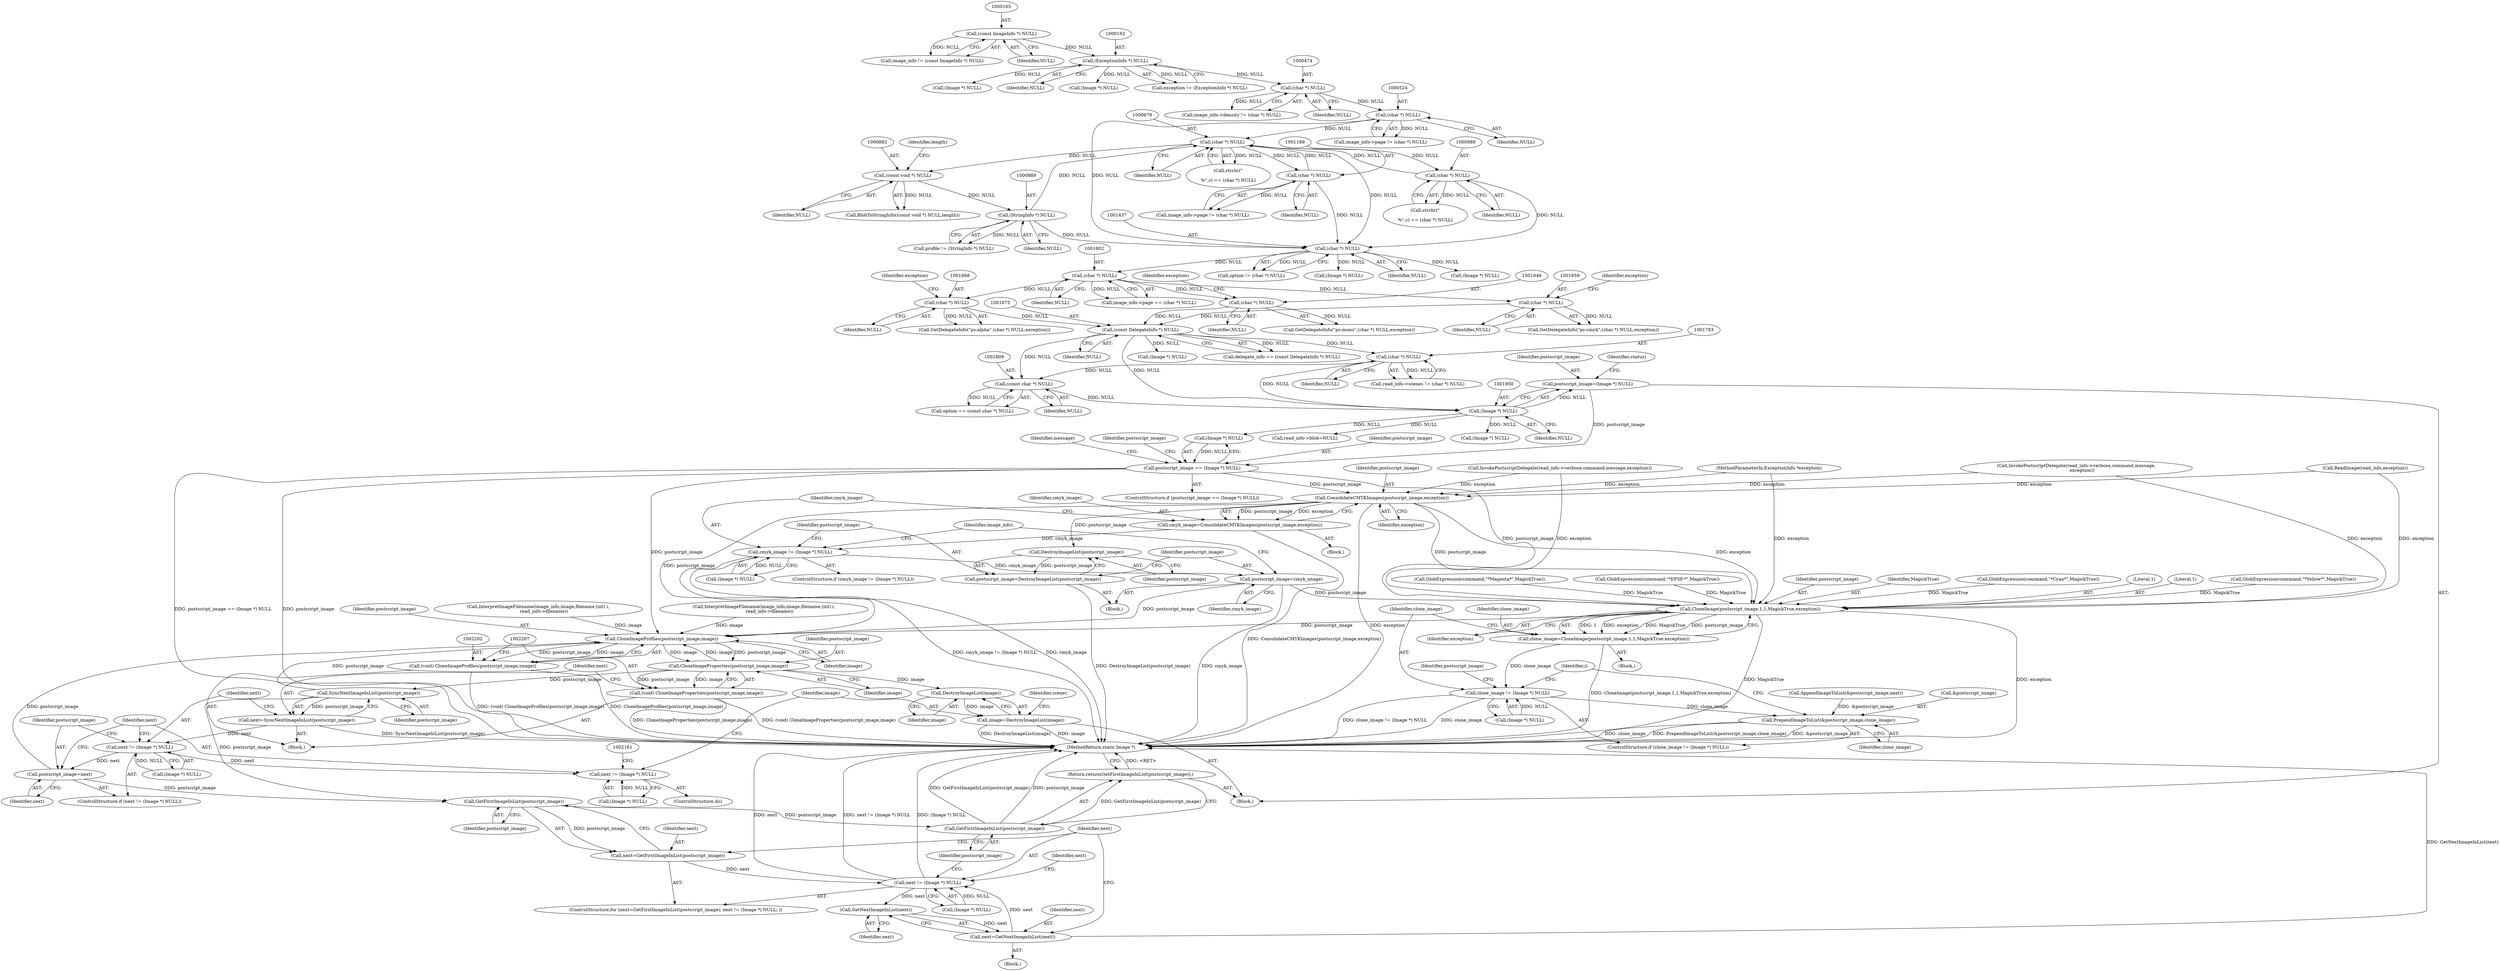 digraph "0_ImageMagick_8598a497e2d1f556a34458cf54b40ba40674734c@pointer" {
"1001947" [label="(Call,postscript_image=(Image *) NULL)"];
"1001949" [label="(Call,(Image *) NULL)"];
"1001808" [label="(Call,(const char *) NULL)"];
"1001674" [label="(Call,(const DelegateInfo *) NULL)"];
"1001658" [label="(Call,(char *) NULL)"];
"1001601" [label="(Call,(char *) NULL)"];
"1001436" [label="(Call,(char *) NULL)"];
"1000523" [label="(Call,(char *) NULL)"];
"1000473" [label="(Call,(char *) NULL)"];
"1000191" [label="(Call,(ExceptionInfo *) NULL)"];
"1000164" [label="(Call,(const ImageInfo *) NULL)"];
"1000678" [label="(Call,(char *) NULL)"];
"1000888" [label="(Call,(StringInfo *) NULL)"];
"1000881" [label="(Call,(const void *) NULL)"];
"1001188" [label="(Call,(char *) NULL)"];
"1000987" [label="(Call,(char *) NULL)"];
"1001667" [label="(Call,(char *) NULL)"];
"1001645" [label="(Call,(char *) NULL)"];
"1001782" [label="(Call,(char *) NULL)"];
"1002060" [label="(Call,postscript_image == (Image *) NULL)"];
"1002100" [label="(Call,ConsolidateCMYKImages(postscript_image,exception))"];
"1002098" [label="(Call,cmyk_image=ConsolidateCMYKImages(postscript_image,exception))"];
"1002104" [label="(Call,cmyk_image != (Image *) NULL)"];
"1002114" [label="(Call,postscript_image=cmyk_image)"];
"1002142" [label="(Call,CloneImage(postscript_image,1,1,MagickTrue,exception))"];
"1002140" [label="(Call,clone_image=CloneImage(postscript_image,1,1,MagickTrue,exception))"];
"1002149" [label="(Call,clone_image != (Image *) NULL)"];
"1002154" [label="(Call,PrependImageToList(&postscript_image,clone_image))"];
"1002203" [label="(Call,CloneImageProfiles(postscript_image,image))"];
"1002201" [label="(Call,(void) CloneImageProfiles(postscript_image,image))"];
"1002208" [label="(Call,CloneImageProperties(postscript_image,image))"];
"1002206" [label="(Call,(void) CloneImageProperties(postscript_image,image))"];
"1002213" [label="(Call,SyncNextImageInList(postscript_image))"];
"1002211" [label="(Call,next=SyncNextImageInList(postscript_image))"];
"1002216" [label="(Call,next != (Image *) NULL)"];
"1002221" [label="(Call,postscript_image=next)"];
"1002239" [label="(Call,GetFirstImageInList(postscript_image))"];
"1002237" [label="(Call,next=GetFirstImageInList(postscript_image))"];
"1002241" [label="(Call,next != (Image *) NULL)"];
"1002255" [label="(Call,GetNextImageInList(next))"];
"1002253" [label="(Call,next=GetNextImageInList(next))"];
"1002258" [label="(Call,GetFirstImageInList(postscript_image))"];
"1002257" [label="(Return,return(GetFirstImageInList(postscript_image));)"];
"1002224" [label="(Call,next != (Image *) NULL)"];
"1002231" [label="(Call,DestroyImageList(image))"];
"1002229" [label="(Call,image=DestroyImageList(image))"];
"1002112" [label="(Call,DestroyImageList(postscript_image))"];
"1002110" [label="(Call,postscript_image=DestroyImageList(postscript_image))"];
"1001660" [label="(Identifier,NULL)"];
"1001999" [label="(Call,InterpretImageFilename(image_info,image,filename,(int) i,\n        read_info->filename))"];
"1002101" [label="(Identifier,postscript_image)"];
"1000221" [label="(Call,(Image *) NULL)"];
"1002114" [label="(Call,postscript_image=cmyk_image)"];
"1000744" [label="(Call,GlobExpression(command,\"*EPSF-*\",MagickTrue))"];
"1001778" [label="(Call,read_info->scenes != (char *) NULL)"];
"1002103" [label="(ControlStructure,if (cmyk_image != (Image *) NULL))"];
"1002098" [label="(Call,cmyk_image=ConsolidateCMYKImages(postscript_image,exception))"];
"1002112" [label="(Call,DestroyImageList(postscript_image))"];
"1002214" [label="(Identifier,postscript_image)"];
"1000989" [label="(Identifier,NULL)"];
"1001670" [label="(Identifier,exception)"];
"1002105" [label="(Identifier,cmyk_image)"];
"1002159" [label="(Block,)"];
"1001434" [label="(Call,option != (char *) NULL)"];
"1000193" [label="(Identifier,NULL)"];
"1002061" [label="(Identifier,postscript_image)"];
"1002139" [label="(Block,)"];
"1002240" [label="(Identifier,postscript_image)"];
"1000680" [label="(Identifier,NULL)"];
"1000519" [label="(Call,image_info->page != (char *) NULL)"];
"1002216" [label="(Call,next != (Image *) NULL)"];
"1000469" [label="(Call,image_info->density != (char *) NULL)"];
"1001656" [label="(Call,GetDelegateInfo(\"ps:cmyk\",(char *) NULL,exception))"];
"1002155" [label="(Call,&postscript_image)"];
"1000525" [label="(Identifier,NULL)"];
"1001676" [label="(Identifier,NULL)"];
"1001603" [label="(Identifier,NULL)"];
"1000118" [label="(MethodParameterIn,ExceptionInfo *exception)"];
"1001965" [label="(Call,InterpretImageFilename(image_info,image,filename,(int) i,\n        read_info->filename))"];
"1002223" [label="(Identifier,next)"];
"1002142" [label="(Call,CloneImage(postscript_image,1,1,MagickTrue,exception))"];
"1000162" [label="(Call,image_info != (const ImageInfo *) NULL)"];
"1001782" [label="(Call,(char *) NULL)"];
"1002029" [label="(Call,ReadImage(read_info,exception))"];
"1001665" [label="(Call,GetDelegateInfo(\"ps:alpha\",(char *) NULL,exception))"];
"1002242" [label="(Identifier,next)"];
"1002254" [label="(Identifier,next)"];
"1002102" [label="(Identifier,exception)"];
"1002110" [label="(Call,postscript_image=DestroyImageList(postscript_image))"];
"1002096" [label="(Block,)"];
"1001687" [label="(Call,(Image *) NULL)"];
"1001810" [label="(Identifier,NULL)"];
"1002211" [label="(Call,next=SyncNextImageInList(postscript_image))"];
"1000987" [label="(Call,(char *) NULL)"];
"1000523" [label="(Call,(char *) NULL)"];
"1002113" [label="(Identifier,postscript_image)"];
"1001601" [label="(Call,(char *) NULL)"];
"1000886" [label="(Call,profile != (StringInfo *) NULL)"];
"1001667" [label="(Call,(char *) NULL)"];
"1001658" [label="(Call,(char *) NULL)"];
"1001190" [label="(Identifier,NULL)"];
"1000983" [label="(Call,strchr(\"\n\r%\",c) == (char *) NULL)"];
"1002116" [label="(Identifier,cmyk_image)"];
"1002259" [label="(Identifier,postscript_image)"];
"1001485" [label="(Call,(Image *) NULL)"];
"1002246" [label="(Block,)"];
"1002138" [label="(Identifier,i)"];
"1002143" [label="(Identifier,postscript_image)"];
"1000883" [label="(Identifier,NULL)"];
"1002158" [label="(ControlStructure,do)"];
"1002230" [label="(Identifier,image)"];
"1002222" [label="(Identifier,postscript_image)"];
"1000191" [label="(Call,(ExceptionInfo *) NULL)"];
"1000884" [label="(Identifier,length)"];
"1001951" [label="(Identifier,NULL)"];
"1000678" [label="(Call,(char *) NULL)"];
"1002115" [label="(Identifier,postscript_image)"];
"1002140" [label="(Call,clone_image=CloneImage(postscript_image,1,1,MagickTrue,exception))"];
"1000164" [label="(Call,(const ImageInfo *) NULL)"];
"1002258" [label="(Call,GetFirstImageInList(postscript_image))"];
"1000674" [label="(Call,strchr(\"\n\r%\",c) == (char *) NULL)"];
"1000473" [label="(Call,(char *) NULL)"];
"1001669" [label="(Identifier,NULL)"];
"1002238" [label="(Identifier,next)"];
"1002157" [label="(Identifier,clone_image)"];
"1002257" [label="(Return,return(GetFirstImageInList(postscript_image));)"];
"1000888" [label="(Call,(StringInfo *) NULL)"];
"1002147" [label="(Identifier,exception)"];
"1000890" [label="(Identifier,NULL)"];
"1002255" [label="(Call,GetNextImageInList(next))"];
"1002241" [label="(Call,next != (Image *) NULL)"];
"1001645" [label="(Call,(char *) NULL)"];
"1001647" [label="(Identifier,NULL)"];
"1002218" [label="(Call,(Image *) NULL)"];
"1001948" [label="(Identifier,postscript_image)"];
"1002146" [label="(Identifier,MagickTrue)"];
"1002069" [label="(Identifier,message)"];
"1001045" [label="(Call,GlobExpression(command,\"*Cyan*\",MagickTrue))"];
"1002231" [label="(Call,DestroyImageList(image))"];
"1002215" [label="(ControlStructure,if (next != (Image *) NULL))"];
"1002217" [label="(Identifier,next)"];
"1001643" [label="(Call,GetDelegateInfo(\"ps:mono\",(char *) NULL,exception))"];
"1002239" [label="(Call,GetFirstImageInList(postscript_image))"];
"1001895" [label="(Call,InvokePostscriptDelegate(read_info->verbose,command,message,exception))"];
"1002249" [label="(Identifier,next)"];
"1002106" [label="(Call,(Image *) NULL)"];
"1002237" [label="(Call,next=GetFirstImageInList(postscript_image))"];
"1001808" [label="(Call,(const char *) NULL)"];
"1001672" [label="(Call,delegate_info == (const DelegateInfo *) NULL)"];
"1002256" [label="(Identifier,next)"];
"1002156" [label="(Identifier,postscript_image)"];
"1000248" [label="(Call,(Image *) NULL)"];
"1000880" [label="(Call,BlobToStringInfo((const void *) NULL,length))"];
"1002201" [label="(Call,(void) CloneImageProfiles(postscript_image,image))"];
"1000189" [label="(Call,exception != (ExceptionInfo *) NULL)"];
"1002059" [label="(ControlStructure,if (postscript_image == (Image *) NULL))"];
"1001947" [label="(Call,postscript_image=(Image *) NULL)"];
"1002111" [label="(Identifier,postscript_image)"];
"1002148" [label="(ControlStructure,if (clone_image != (Image *) NULL))"];
"1002229" [label="(Call,image=DestroyImageList(image))"];
"1002144" [label="(Literal,1)"];
"1002109" [label="(Block,)"];
"1002149" [label="(Call,clone_image != (Image *) NULL)"];
"1002045" [label="(Call,AppendImageToList(&postscript_image,next))"];
"1002212" [label="(Identifier,next)"];
"1001436" [label="(Call,(char *) NULL)"];
"1002209" [label="(Identifier,postscript_image)"];
"1001674" [label="(Call,(const DelegateInfo *) NULL)"];
"1002092" [label="(Identifier,postscript_image)"];
"1002236" [label="(ControlStructure,for (next=GetFirstImageInList(postscript_image); next != (Image *) NULL; ))"];
"1001438" [label="(Identifier,NULL)"];
"1001648" [label="(Identifier,exception)"];
"1002243" [label="(Call,(Image *) NULL)"];
"1000119" [label="(Block,)"];
"1002232" [label="(Identifier,image)"];
"1002145" [label="(Literal,1)"];
"1002210" [label="(Identifier,image)"];
"1002104" [label="(Call,cmyk_image != (Image *) NULL)"];
"1000881" [label="(Call,(const void *) NULL)"];
"1001806" [label="(Call,option == (const char *) NULL)"];
"1002017" [label="(Call,read_info->blob=NULL)"];
"1002204" [label="(Identifier,postscript_image)"];
"1002151" [label="(Call,(Image *) NULL)"];
"1002205" [label="(Identifier,image)"];
"1000166" [label="(Identifier,NULL)"];
"1001954" [label="(Identifier,status)"];
"1002154" [label="(Call,PrependImageToList(&postscript_image,clone_image))"];
"1002203" [label="(Call,CloneImageProfiles(postscript_image,image))"];
"1001661" [label="(Identifier,exception)"];
"1001058" [label="(Call,GlobExpression(command,\"*Yellow*\",MagickTrue))"];
"1002206" [label="(Call,(void) CloneImageProperties(postscript_image,image))"];
"1002226" [label="(Call,(Image *) NULL)"];
"1002100" [label="(Call,ConsolidateCMYKImages(postscript_image,exception))"];
"1002062" [label="(Call,(Image *) NULL)"];
"1002253" [label="(Call,next=GetNextImageInList(next))"];
"1002224" [label="(Call,next != (Image *) NULL)"];
"1000475" [label="(Identifier,NULL)"];
"1001578" [label="(Call,(Image *) NULL)"];
"1002060" [label="(Call,postscript_image == (Image *) NULL)"];
"1001597" [label="(Call,image_info->page == (char *) NULL)"];
"1002208" [label="(Call,CloneImageProperties(postscript_image,image))"];
"1002120" [label="(Identifier,image_info)"];
"1001949" [label="(Call,(Image *) NULL)"];
"1002260" [label="(MethodReturn,static Image *)"];
"1002150" [label="(Identifier,clone_image)"];
"1002213" [label="(Call,SyncNextImageInList(postscript_image))"];
"1001784" [label="(Identifier,NULL)"];
"1002041" [label="(Call,(Image *) NULL)"];
"1001932" [label="(Call,InvokePostscriptDelegate(read_info->verbose,command,message,\n        exception))"];
"1002221" [label="(Call,postscript_image=next)"];
"1002099" [label="(Identifier,cmyk_image)"];
"1002234" [label="(Identifier,scene)"];
"1001188" [label="(Call,(char *) NULL)"];
"1001184" [label="(Call,image_info->page != (char *) NULL)"];
"1001052" [label="(Call,GlobExpression(command,\"*Magenta*\",MagickTrue))"];
"1002225" [label="(Identifier,next)"];
"1002141" [label="(Identifier,clone_image)"];
"1001947" -> "1000119"  [label="AST: "];
"1001947" -> "1001949"  [label="CFG: "];
"1001948" -> "1001947"  [label="AST: "];
"1001949" -> "1001947"  [label="AST: "];
"1001954" -> "1001947"  [label="CFG: "];
"1001949" -> "1001947"  [label="DDG: NULL"];
"1001947" -> "1002060"  [label="DDG: postscript_image"];
"1001949" -> "1001951"  [label="CFG: "];
"1001950" -> "1001949"  [label="AST: "];
"1001951" -> "1001949"  [label="AST: "];
"1001808" -> "1001949"  [label="DDG: NULL"];
"1001674" -> "1001949"  [label="DDG: NULL"];
"1001782" -> "1001949"  [label="DDG: NULL"];
"1001949" -> "1002017"  [label="DDG: NULL"];
"1001949" -> "1002041"  [label="DDG: NULL"];
"1001949" -> "1002062"  [label="DDG: NULL"];
"1001808" -> "1001806"  [label="AST: "];
"1001808" -> "1001810"  [label="CFG: "];
"1001809" -> "1001808"  [label="AST: "];
"1001810" -> "1001808"  [label="AST: "];
"1001806" -> "1001808"  [label="CFG: "];
"1001808" -> "1001806"  [label="DDG: NULL"];
"1001674" -> "1001808"  [label="DDG: NULL"];
"1001782" -> "1001808"  [label="DDG: NULL"];
"1001674" -> "1001672"  [label="AST: "];
"1001674" -> "1001676"  [label="CFG: "];
"1001675" -> "1001674"  [label="AST: "];
"1001676" -> "1001674"  [label="AST: "];
"1001672" -> "1001674"  [label="CFG: "];
"1001674" -> "1001672"  [label="DDG: NULL"];
"1001658" -> "1001674"  [label="DDG: NULL"];
"1001667" -> "1001674"  [label="DDG: NULL"];
"1001645" -> "1001674"  [label="DDG: NULL"];
"1001674" -> "1001687"  [label="DDG: NULL"];
"1001674" -> "1001782"  [label="DDG: NULL"];
"1001658" -> "1001656"  [label="AST: "];
"1001658" -> "1001660"  [label="CFG: "];
"1001659" -> "1001658"  [label="AST: "];
"1001660" -> "1001658"  [label="AST: "];
"1001661" -> "1001658"  [label="CFG: "];
"1001658" -> "1001656"  [label="DDG: NULL"];
"1001601" -> "1001658"  [label="DDG: NULL"];
"1001601" -> "1001597"  [label="AST: "];
"1001601" -> "1001603"  [label="CFG: "];
"1001602" -> "1001601"  [label="AST: "];
"1001603" -> "1001601"  [label="AST: "];
"1001597" -> "1001601"  [label="CFG: "];
"1001601" -> "1001597"  [label="DDG: NULL"];
"1001436" -> "1001601"  [label="DDG: NULL"];
"1001601" -> "1001645"  [label="DDG: NULL"];
"1001601" -> "1001667"  [label="DDG: NULL"];
"1001436" -> "1001434"  [label="AST: "];
"1001436" -> "1001438"  [label="CFG: "];
"1001437" -> "1001436"  [label="AST: "];
"1001438" -> "1001436"  [label="AST: "];
"1001434" -> "1001436"  [label="CFG: "];
"1001436" -> "1001434"  [label="DDG: NULL"];
"1000523" -> "1001436"  [label="DDG: NULL"];
"1000678" -> "1001436"  [label="DDG: NULL"];
"1000888" -> "1001436"  [label="DDG: NULL"];
"1001188" -> "1001436"  [label="DDG: NULL"];
"1000987" -> "1001436"  [label="DDG: NULL"];
"1001436" -> "1001485"  [label="DDG: NULL"];
"1001436" -> "1001578"  [label="DDG: NULL"];
"1000523" -> "1000519"  [label="AST: "];
"1000523" -> "1000525"  [label="CFG: "];
"1000524" -> "1000523"  [label="AST: "];
"1000525" -> "1000523"  [label="AST: "];
"1000519" -> "1000523"  [label="CFG: "];
"1000523" -> "1000519"  [label="DDG: NULL"];
"1000473" -> "1000523"  [label="DDG: NULL"];
"1000523" -> "1000678"  [label="DDG: NULL"];
"1000473" -> "1000469"  [label="AST: "];
"1000473" -> "1000475"  [label="CFG: "];
"1000474" -> "1000473"  [label="AST: "];
"1000475" -> "1000473"  [label="AST: "];
"1000469" -> "1000473"  [label="CFG: "];
"1000473" -> "1000469"  [label="DDG: NULL"];
"1000191" -> "1000473"  [label="DDG: NULL"];
"1000191" -> "1000189"  [label="AST: "];
"1000191" -> "1000193"  [label="CFG: "];
"1000192" -> "1000191"  [label="AST: "];
"1000193" -> "1000191"  [label="AST: "];
"1000189" -> "1000191"  [label="CFG: "];
"1000191" -> "1000189"  [label="DDG: NULL"];
"1000164" -> "1000191"  [label="DDG: NULL"];
"1000191" -> "1000221"  [label="DDG: NULL"];
"1000191" -> "1000248"  [label="DDG: NULL"];
"1000164" -> "1000162"  [label="AST: "];
"1000164" -> "1000166"  [label="CFG: "];
"1000165" -> "1000164"  [label="AST: "];
"1000166" -> "1000164"  [label="AST: "];
"1000162" -> "1000164"  [label="CFG: "];
"1000164" -> "1000162"  [label="DDG: NULL"];
"1000678" -> "1000674"  [label="AST: "];
"1000678" -> "1000680"  [label="CFG: "];
"1000679" -> "1000678"  [label="AST: "];
"1000680" -> "1000678"  [label="AST: "];
"1000674" -> "1000678"  [label="CFG: "];
"1000678" -> "1000674"  [label="DDG: NULL"];
"1000888" -> "1000678"  [label="DDG: NULL"];
"1001188" -> "1000678"  [label="DDG: NULL"];
"1000987" -> "1000678"  [label="DDG: NULL"];
"1000678" -> "1000881"  [label="DDG: NULL"];
"1000678" -> "1000987"  [label="DDG: NULL"];
"1000678" -> "1001188"  [label="DDG: NULL"];
"1000888" -> "1000886"  [label="AST: "];
"1000888" -> "1000890"  [label="CFG: "];
"1000889" -> "1000888"  [label="AST: "];
"1000890" -> "1000888"  [label="AST: "];
"1000886" -> "1000888"  [label="CFG: "];
"1000888" -> "1000886"  [label="DDG: NULL"];
"1000881" -> "1000888"  [label="DDG: NULL"];
"1000881" -> "1000880"  [label="AST: "];
"1000881" -> "1000883"  [label="CFG: "];
"1000882" -> "1000881"  [label="AST: "];
"1000883" -> "1000881"  [label="AST: "];
"1000884" -> "1000881"  [label="CFG: "];
"1000881" -> "1000880"  [label="DDG: NULL"];
"1001188" -> "1001184"  [label="AST: "];
"1001188" -> "1001190"  [label="CFG: "];
"1001189" -> "1001188"  [label="AST: "];
"1001190" -> "1001188"  [label="AST: "];
"1001184" -> "1001188"  [label="CFG: "];
"1001188" -> "1001184"  [label="DDG: NULL"];
"1000987" -> "1000983"  [label="AST: "];
"1000987" -> "1000989"  [label="CFG: "];
"1000988" -> "1000987"  [label="AST: "];
"1000989" -> "1000987"  [label="AST: "];
"1000983" -> "1000987"  [label="CFG: "];
"1000987" -> "1000983"  [label="DDG: NULL"];
"1001667" -> "1001665"  [label="AST: "];
"1001667" -> "1001669"  [label="CFG: "];
"1001668" -> "1001667"  [label="AST: "];
"1001669" -> "1001667"  [label="AST: "];
"1001670" -> "1001667"  [label="CFG: "];
"1001667" -> "1001665"  [label="DDG: NULL"];
"1001645" -> "1001643"  [label="AST: "];
"1001645" -> "1001647"  [label="CFG: "];
"1001646" -> "1001645"  [label="AST: "];
"1001647" -> "1001645"  [label="AST: "];
"1001648" -> "1001645"  [label="CFG: "];
"1001645" -> "1001643"  [label="DDG: NULL"];
"1001782" -> "1001778"  [label="AST: "];
"1001782" -> "1001784"  [label="CFG: "];
"1001783" -> "1001782"  [label="AST: "];
"1001784" -> "1001782"  [label="AST: "];
"1001778" -> "1001782"  [label="CFG: "];
"1001782" -> "1001778"  [label="DDG: NULL"];
"1002060" -> "1002059"  [label="AST: "];
"1002060" -> "1002062"  [label="CFG: "];
"1002061" -> "1002060"  [label="AST: "];
"1002062" -> "1002060"  [label="AST: "];
"1002069" -> "1002060"  [label="CFG: "];
"1002092" -> "1002060"  [label="CFG: "];
"1002060" -> "1002260"  [label="DDG: postscript_image == (Image *) NULL"];
"1002060" -> "1002260"  [label="DDG: postscript_image"];
"1002062" -> "1002060"  [label="DDG: NULL"];
"1002060" -> "1002100"  [label="DDG: postscript_image"];
"1002060" -> "1002142"  [label="DDG: postscript_image"];
"1002060" -> "1002203"  [label="DDG: postscript_image"];
"1002100" -> "1002098"  [label="AST: "];
"1002100" -> "1002102"  [label="CFG: "];
"1002101" -> "1002100"  [label="AST: "];
"1002102" -> "1002100"  [label="AST: "];
"1002098" -> "1002100"  [label="CFG: "];
"1002100" -> "1002260"  [label="DDG: exception"];
"1002100" -> "1002098"  [label="DDG: postscript_image"];
"1002100" -> "1002098"  [label="DDG: exception"];
"1002029" -> "1002100"  [label="DDG: exception"];
"1001895" -> "1002100"  [label="DDG: exception"];
"1001932" -> "1002100"  [label="DDG: exception"];
"1000118" -> "1002100"  [label="DDG: exception"];
"1002100" -> "1002112"  [label="DDG: postscript_image"];
"1002100" -> "1002142"  [label="DDG: postscript_image"];
"1002100" -> "1002142"  [label="DDG: exception"];
"1002100" -> "1002203"  [label="DDG: postscript_image"];
"1002098" -> "1002096"  [label="AST: "];
"1002099" -> "1002098"  [label="AST: "];
"1002105" -> "1002098"  [label="CFG: "];
"1002098" -> "1002260"  [label="DDG: ConsolidateCMYKImages(postscript_image,exception)"];
"1002098" -> "1002104"  [label="DDG: cmyk_image"];
"1002104" -> "1002103"  [label="AST: "];
"1002104" -> "1002106"  [label="CFG: "];
"1002105" -> "1002104"  [label="AST: "];
"1002106" -> "1002104"  [label="AST: "];
"1002111" -> "1002104"  [label="CFG: "];
"1002120" -> "1002104"  [label="CFG: "];
"1002104" -> "1002260"  [label="DDG: cmyk_image != (Image *) NULL"];
"1002104" -> "1002260"  [label="DDG: cmyk_image"];
"1002106" -> "1002104"  [label="DDG: NULL"];
"1002104" -> "1002114"  [label="DDG: cmyk_image"];
"1002114" -> "1002109"  [label="AST: "];
"1002114" -> "1002116"  [label="CFG: "];
"1002115" -> "1002114"  [label="AST: "];
"1002116" -> "1002114"  [label="AST: "];
"1002120" -> "1002114"  [label="CFG: "];
"1002114" -> "1002260"  [label="DDG: cmyk_image"];
"1002114" -> "1002142"  [label="DDG: postscript_image"];
"1002114" -> "1002203"  [label="DDG: postscript_image"];
"1002142" -> "1002140"  [label="AST: "];
"1002142" -> "1002147"  [label="CFG: "];
"1002143" -> "1002142"  [label="AST: "];
"1002144" -> "1002142"  [label="AST: "];
"1002145" -> "1002142"  [label="AST: "];
"1002146" -> "1002142"  [label="AST: "];
"1002147" -> "1002142"  [label="AST: "];
"1002140" -> "1002142"  [label="CFG: "];
"1002142" -> "1002260"  [label="DDG: MagickTrue"];
"1002142" -> "1002260"  [label="DDG: exception"];
"1002142" -> "1002140"  [label="DDG: 1"];
"1002142" -> "1002140"  [label="DDG: exception"];
"1002142" -> "1002140"  [label="DDG: MagickTrue"];
"1002142" -> "1002140"  [label="DDG: postscript_image"];
"1001052" -> "1002142"  [label="DDG: MagickTrue"];
"1000744" -> "1002142"  [label="DDG: MagickTrue"];
"1001045" -> "1002142"  [label="DDG: MagickTrue"];
"1001058" -> "1002142"  [label="DDG: MagickTrue"];
"1002029" -> "1002142"  [label="DDG: exception"];
"1001895" -> "1002142"  [label="DDG: exception"];
"1001932" -> "1002142"  [label="DDG: exception"];
"1000118" -> "1002142"  [label="DDG: exception"];
"1002142" -> "1002203"  [label="DDG: postscript_image"];
"1002140" -> "1002139"  [label="AST: "];
"1002141" -> "1002140"  [label="AST: "];
"1002150" -> "1002140"  [label="CFG: "];
"1002140" -> "1002260"  [label="DDG: CloneImage(postscript_image,1,1,MagickTrue,exception)"];
"1002140" -> "1002149"  [label="DDG: clone_image"];
"1002149" -> "1002148"  [label="AST: "];
"1002149" -> "1002151"  [label="CFG: "];
"1002150" -> "1002149"  [label="AST: "];
"1002151" -> "1002149"  [label="AST: "];
"1002156" -> "1002149"  [label="CFG: "];
"1002138" -> "1002149"  [label="CFG: "];
"1002149" -> "1002260"  [label="DDG: clone_image"];
"1002149" -> "1002260"  [label="DDG: clone_image != (Image *) NULL"];
"1002151" -> "1002149"  [label="DDG: NULL"];
"1002149" -> "1002154"  [label="DDG: clone_image"];
"1002154" -> "1002148"  [label="AST: "];
"1002154" -> "1002157"  [label="CFG: "];
"1002155" -> "1002154"  [label="AST: "];
"1002157" -> "1002154"  [label="AST: "];
"1002138" -> "1002154"  [label="CFG: "];
"1002154" -> "1002260"  [label="DDG: clone_image"];
"1002154" -> "1002260"  [label="DDG: PrependImageToList(&postscript_image,clone_image)"];
"1002154" -> "1002260"  [label="DDG: &postscript_image"];
"1002045" -> "1002154"  [label="DDG: &postscript_image"];
"1002203" -> "1002201"  [label="AST: "];
"1002203" -> "1002205"  [label="CFG: "];
"1002204" -> "1002203"  [label="AST: "];
"1002205" -> "1002203"  [label="AST: "];
"1002201" -> "1002203"  [label="CFG: "];
"1002203" -> "1002201"  [label="DDG: postscript_image"];
"1002203" -> "1002201"  [label="DDG: image"];
"1002221" -> "1002203"  [label="DDG: postscript_image"];
"1002213" -> "1002203"  [label="DDG: postscript_image"];
"1001999" -> "1002203"  [label="DDG: image"];
"1002208" -> "1002203"  [label="DDG: image"];
"1001965" -> "1002203"  [label="DDG: image"];
"1002203" -> "1002208"  [label="DDG: postscript_image"];
"1002203" -> "1002208"  [label="DDG: image"];
"1002201" -> "1002159"  [label="AST: "];
"1002202" -> "1002201"  [label="AST: "];
"1002207" -> "1002201"  [label="CFG: "];
"1002201" -> "1002260"  [label="DDG: (void) CloneImageProfiles(postscript_image,image)"];
"1002201" -> "1002260"  [label="DDG: CloneImageProfiles(postscript_image,image)"];
"1002208" -> "1002206"  [label="AST: "];
"1002208" -> "1002210"  [label="CFG: "];
"1002209" -> "1002208"  [label="AST: "];
"1002210" -> "1002208"  [label="AST: "];
"1002206" -> "1002208"  [label="CFG: "];
"1002208" -> "1002206"  [label="DDG: postscript_image"];
"1002208" -> "1002206"  [label="DDG: image"];
"1002208" -> "1002213"  [label="DDG: postscript_image"];
"1002208" -> "1002231"  [label="DDG: image"];
"1002206" -> "1002159"  [label="AST: "];
"1002207" -> "1002206"  [label="AST: "];
"1002212" -> "1002206"  [label="CFG: "];
"1002206" -> "1002260"  [label="DDG: CloneImageProperties(postscript_image,image)"];
"1002206" -> "1002260"  [label="DDG: (void) CloneImageProperties(postscript_image,image)"];
"1002213" -> "1002211"  [label="AST: "];
"1002213" -> "1002214"  [label="CFG: "];
"1002214" -> "1002213"  [label="AST: "];
"1002211" -> "1002213"  [label="CFG: "];
"1002213" -> "1002211"  [label="DDG: postscript_image"];
"1002213" -> "1002239"  [label="DDG: postscript_image"];
"1002211" -> "1002159"  [label="AST: "];
"1002212" -> "1002211"  [label="AST: "];
"1002217" -> "1002211"  [label="CFG: "];
"1002211" -> "1002260"  [label="DDG: SyncNextImageInList(postscript_image)"];
"1002211" -> "1002216"  [label="DDG: next"];
"1002216" -> "1002215"  [label="AST: "];
"1002216" -> "1002218"  [label="CFG: "];
"1002217" -> "1002216"  [label="AST: "];
"1002218" -> "1002216"  [label="AST: "];
"1002225" -> "1002216"  [label="CFG: "];
"1002222" -> "1002216"  [label="CFG: "];
"1002218" -> "1002216"  [label="DDG: NULL"];
"1002216" -> "1002221"  [label="DDG: next"];
"1002216" -> "1002224"  [label="DDG: next"];
"1002221" -> "1002215"  [label="AST: "];
"1002221" -> "1002223"  [label="CFG: "];
"1002222" -> "1002221"  [label="AST: "];
"1002223" -> "1002221"  [label="AST: "];
"1002225" -> "1002221"  [label="CFG: "];
"1002221" -> "1002239"  [label="DDG: postscript_image"];
"1002239" -> "1002237"  [label="AST: "];
"1002239" -> "1002240"  [label="CFG: "];
"1002240" -> "1002239"  [label="AST: "];
"1002237" -> "1002239"  [label="CFG: "];
"1002239" -> "1002237"  [label="DDG: postscript_image"];
"1002239" -> "1002258"  [label="DDG: postscript_image"];
"1002237" -> "1002236"  [label="AST: "];
"1002238" -> "1002237"  [label="AST: "];
"1002242" -> "1002237"  [label="CFG: "];
"1002237" -> "1002241"  [label="DDG: next"];
"1002241" -> "1002236"  [label="AST: "];
"1002241" -> "1002243"  [label="CFG: "];
"1002242" -> "1002241"  [label="AST: "];
"1002243" -> "1002241"  [label="AST: "];
"1002249" -> "1002241"  [label="CFG: "];
"1002259" -> "1002241"  [label="CFG: "];
"1002241" -> "1002260"  [label="DDG: next"];
"1002241" -> "1002260"  [label="DDG: next != (Image *) NULL"];
"1002241" -> "1002260"  [label="DDG: (Image *) NULL"];
"1002253" -> "1002241"  [label="DDG: next"];
"1002243" -> "1002241"  [label="DDG: NULL"];
"1002241" -> "1002255"  [label="DDG: next"];
"1002255" -> "1002253"  [label="AST: "];
"1002255" -> "1002256"  [label="CFG: "];
"1002256" -> "1002255"  [label="AST: "];
"1002253" -> "1002255"  [label="CFG: "];
"1002255" -> "1002253"  [label="DDG: next"];
"1002253" -> "1002246"  [label="AST: "];
"1002254" -> "1002253"  [label="AST: "];
"1002242" -> "1002253"  [label="CFG: "];
"1002253" -> "1002260"  [label="DDG: GetNextImageInList(next)"];
"1002258" -> "1002257"  [label="AST: "];
"1002258" -> "1002259"  [label="CFG: "];
"1002259" -> "1002258"  [label="AST: "];
"1002257" -> "1002258"  [label="CFG: "];
"1002258" -> "1002260"  [label="DDG: GetFirstImageInList(postscript_image)"];
"1002258" -> "1002260"  [label="DDG: postscript_image"];
"1002258" -> "1002257"  [label="DDG: GetFirstImageInList(postscript_image)"];
"1002257" -> "1000119"  [label="AST: "];
"1002260" -> "1002257"  [label="CFG: "];
"1002257" -> "1002260"  [label="DDG: <RET>"];
"1002224" -> "1002158"  [label="AST: "];
"1002224" -> "1002226"  [label="CFG: "];
"1002225" -> "1002224"  [label="AST: "];
"1002226" -> "1002224"  [label="AST: "];
"1002161" -> "1002224"  [label="CFG: "];
"1002230" -> "1002224"  [label="CFG: "];
"1002226" -> "1002224"  [label="DDG: NULL"];
"1002231" -> "1002229"  [label="AST: "];
"1002231" -> "1002232"  [label="CFG: "];
"1002232" -> "1002231"  [label="AST: "];
"1002229" -> "1002231"  [label="CFG: "];
"1002231" -> "1002229"  [label="DDG: image"];
"1002229" -> "1000119"  [label="AST: "];
"1002230" -> "1002229"  [label="AST: "];
"1002234" -> "1002229"  [label="CFG: "];
"1002229" -> "1002260"  [label="DDG: DestroyImageList(image)"];
"1002229" -> "1002260"  [label="DDG: image"];
"1002112" -> "1002110"  [label="AST: "];
"1002112" -> "1002113"  [label="CFG: "];
"1002113" -> "1002112"  [label="AST: "];
"1002110" -> "1002112"  [label="CFG: "];
"1002112" -> "1002110"  [label="DDG: postscript_image"];
"1002110" -> "1002109"  [label="AST: "];
"1002111" -> "1002110"  [label="AST: "];
"1002115" -> "1002110"  [label="CFG: "];
"1002110" -> "1002260"  [label="DDG: DestroyImageList(postscript_image)"];
}
